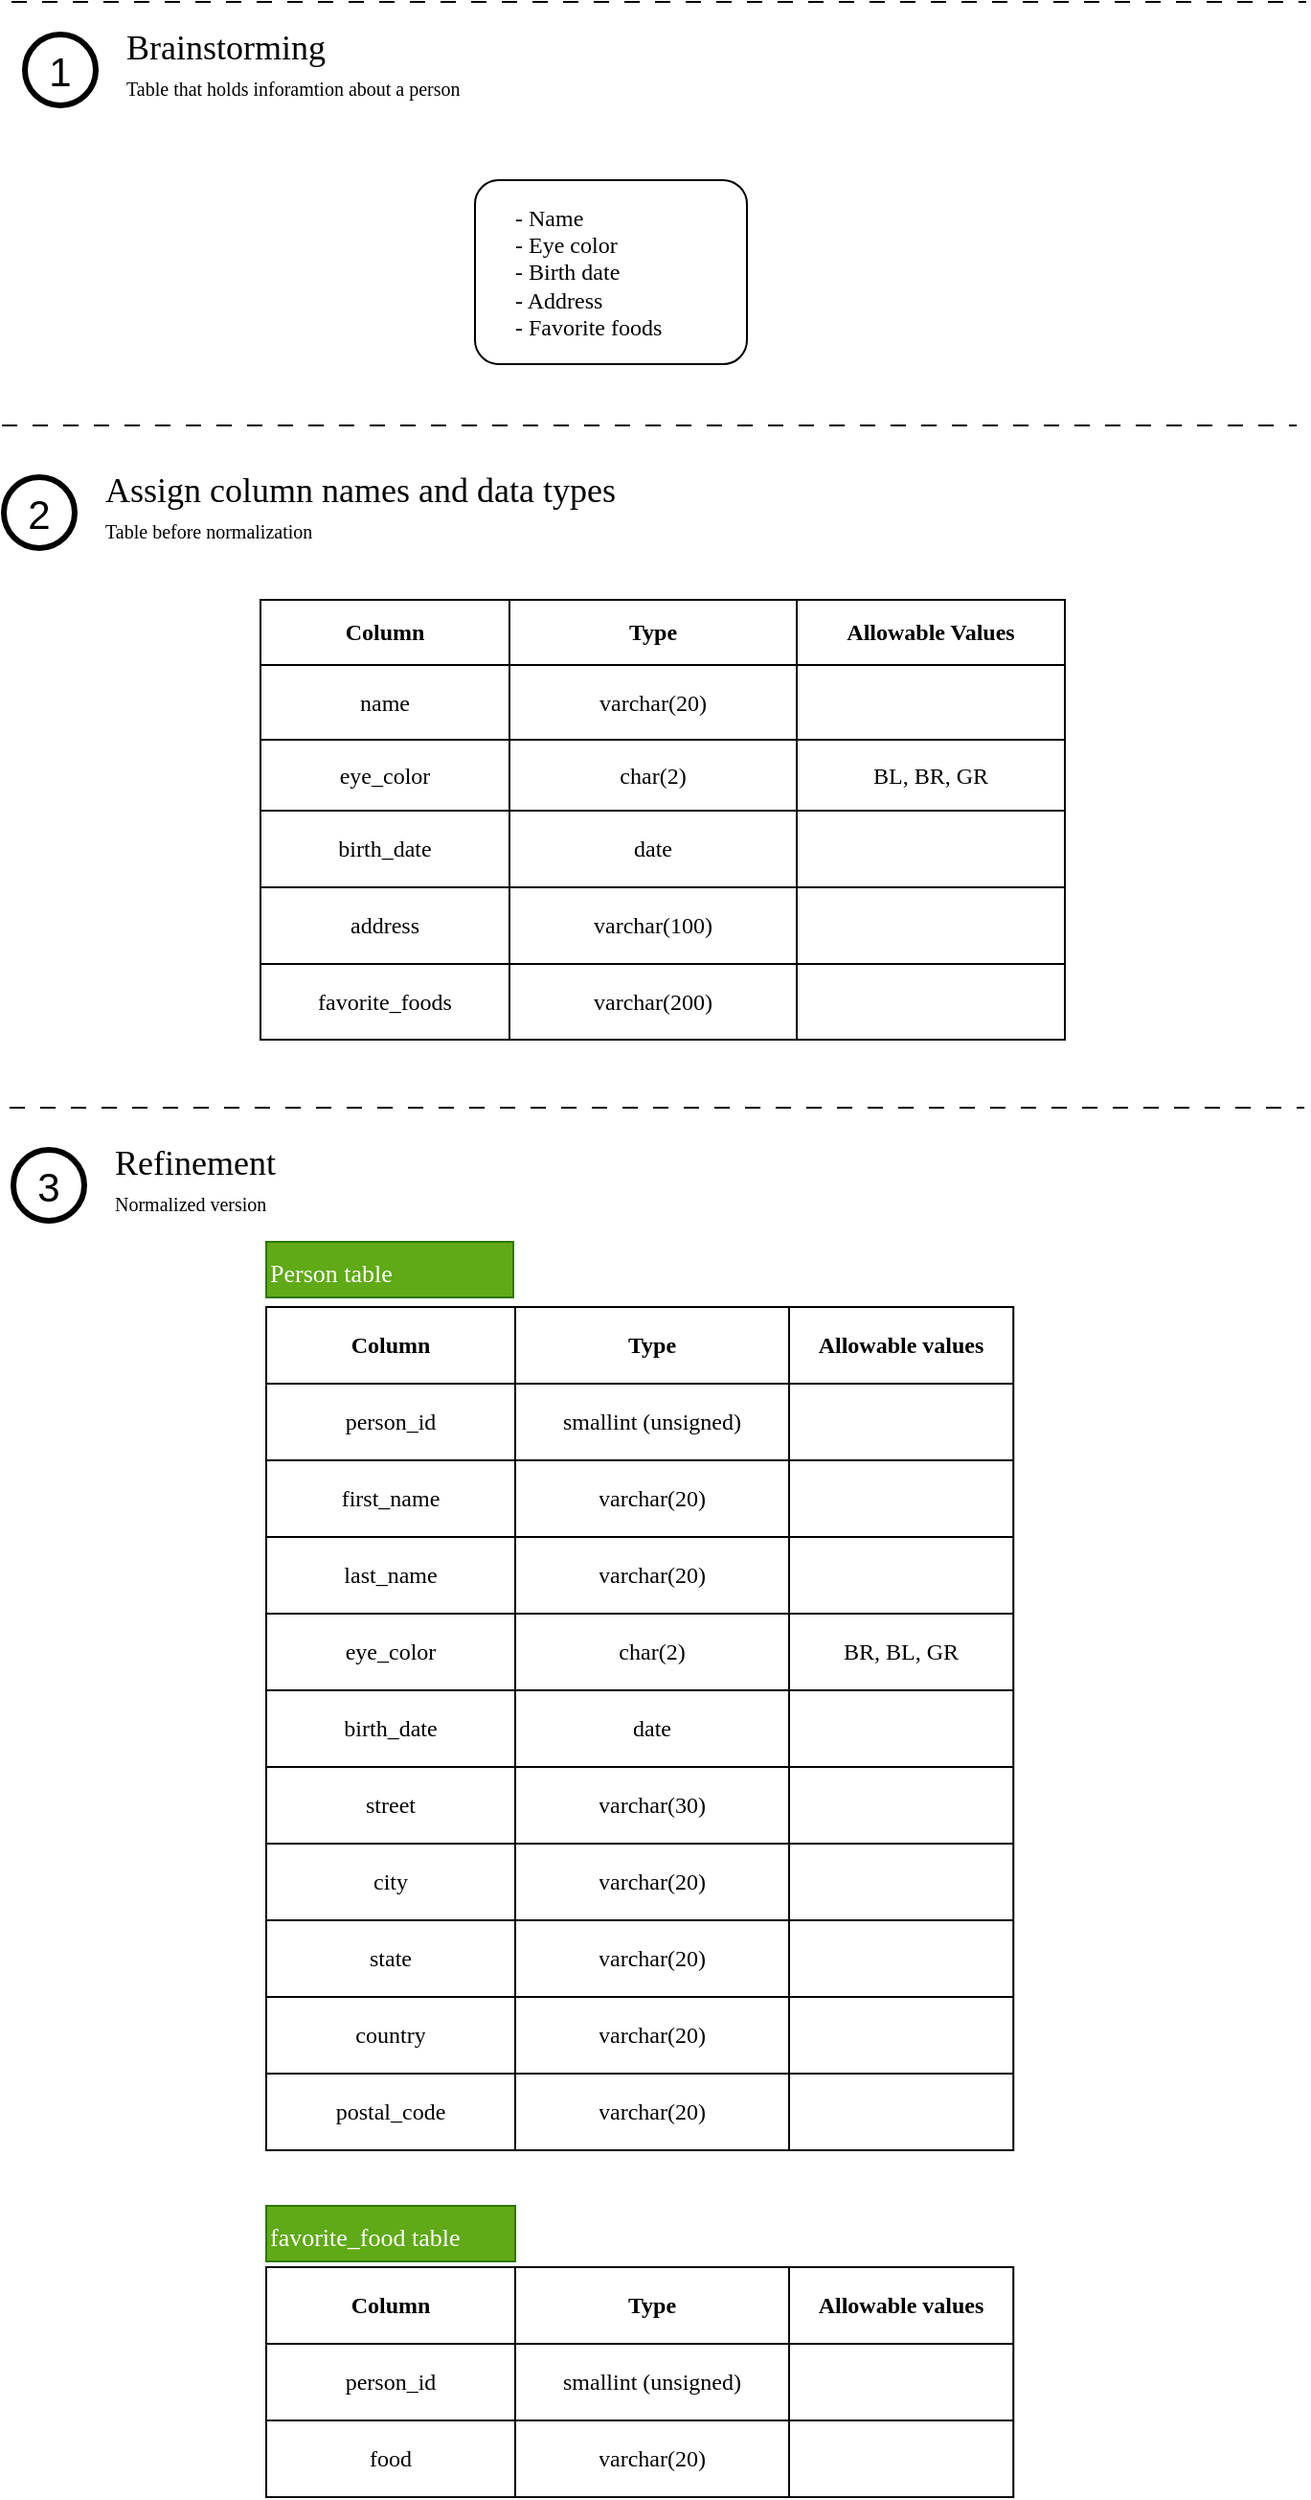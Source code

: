 <mxfile>
    <diagram name="Page-1" id="FFSRZVjn4DWQheFKeJqQ">
        <mxGraphModel dx="1039" dy="1002" grid="0" gridSize="10" guides="1" tooltips="1" connect="1" arrows="1" fold="1" page="1" pageScale="1" pageWidth="1100" pageHeight="850" math="0" shadow="0">
            <root>
                <mxCell id="0"/>
                <mxCell id="1" parent="0"/>
                <mxCell id="1xnmZIoXerOQryiqVU7l-14" value="" style="shape=table;startSize=0;container=1;collapsible=0;childLayout=tableLayout;swimlaneLine=1;fontStyle=0" parent="1" vertex="1">
                    <mxGeometry x="338" y="355" width="420" height="229.453" as="geometry"/>
                </mxCell>
                <mxCell id="1xnmZIoXerOQryiqVU7l-15" value="" style="shape=tableRow;horizontal=0;startSize=0;swimlaneHead=0;swimlaneBody=0;strokeColor=inherit;top=0;left=0;bottom=0;right=0;collapsible=0;dropTarget=0;fillColor=none;points=[[0,0.5],[1,0.5]];portConstraint=eastwest;fontFamily=Shantell Sans;fontSource=https%3A%2F%2Ffonts.googleapis.com%2Fcss%3Ffamily%3DShantell%2BSans;" parent="1xnmZIoXerOQryiqVU7l-14" vertex="1">
                    <mxGeometry width="420" height="34" as="geometry"/>
                </mxCell>
                <mxCell id="1xnmZIoXerOQryiqVU7l-16" value="Column" style="shape=partialRectangle;html=1;whiteSpace=wrap;connectable=0;strokeColor=inherit;overflow=hidden;fillColor=none;top=0;left=0;bottom=0;right=0;pointerEvents=1;fontFamily=Shantell Sans;fontSource=https%3A%2F%2Ffonts.googleapis.com%2Fcss%3Ffamily%3DShantell%2BSans;fontStyle=1" parent="1xnmZIoXerOQryiqVU7l-15" vertex="1">
                    <mxGeometry width="130" height="34" as="geometry">
                        <mxRectangle width="130" height="34" as="alternateBounds"/>
                    </mxGeometry>
                </mxCell>
                <mxCell id="1xnmZIoXerOQryiqVU7l-17" value="Type" style="shape=partialRectangle;html=1;whiteSpace=wrap;connectable=0;strokeColor=inherit;overflow=hidden;fillColor=none;top=0;left=0;bottom=0;right=0;pointerEvents=1;fontFamily=Shantell Sans;fontSource=https%3A%2F%2Ffonts.googleapis.com%2Fcss%3Ffamily%3DShantell%2BSans;fontStyle=1" parent="1xnmZIoXerOQryiqVU7l-15" vertex="1">
                    <mxGeometry x="130" width="150" height="34" as="geometry">
                        <mxRectangle width="150" height="34" as="alternateBounds"/>
                    </mxGeometry>
                </mxCell>
                <mxCell id="1xnmZIoXerOQryiqVU7l-18" value="Allowable Values" style="shape=partialRectangle;html=1;whiteSpace=wrap;connectable=0;strokeColor=inherit;overflow=hidden;fillColor=none;top=0;left=0;bottom=0;right=0;pointerEvents=1;fontFamily=Shantell Sans;fontSource=https%3A%2F%2Ffonts.googleapis.com%2Fcss%3Ffamily%3DShantell%2BSans;fontStyle=1" parent="1xnmZIoXerOQryiqVU7l-15" vertex="1">
                    <mxGeometry x="280" width="140" height="34" as="geometry">
                        <mxRectangle width="140" height="34" as="alternateBounds"/>
                    </mxGeometry>
                </mxCell>
                <mxCell id="1xnmZIoXerOQryiqVU7l-19" value="" style="shape=tableRow;horizontal=0;startSize=0;swimlaneHead=0;swimlaneBody=0;strokeColor=inherit;top=0;left=0;bottom=0;right=0;collapsible=0;dropTarget=0;fillColor=none;points=[[0,0.5],[1,0.5]];portConstraint=eastwest;fontFamily=Shantell Sans;fontSource=https%3A%2F%2Ffonts.googleapis.com%2Fcss%3Ffamily%3DShantell%2BSans;" parent="1xnmZIoXerOQryiqVU7l-14" vertex="1">
                    <mxGeometry y="34" width="420" height="39" as="geometry"/>
                </mxCell>
                <mxCell id="1xnmZIoXerOQryiqVU7l-20" value="name" style="shape=partialRectangle;html=1;whiteSpace=wrap;connectable=0;strokeColor=inherit;overflow=hidden;fillColor=none;top=0;left=0;bottom=0;right=0;pointerEvents=1;fontFamily=Shantell Sans;fontSource=https%3A%2F%2Ffonts.googleapis.com%2Fcss%3Ffamily%3DShantell%2BSans;" parent="1xnmZIoXerOQryiqVU7l-19" vertex="1">
                    <mxGeometry width="130" height="39" as="geometry">
                        <mxRectangle width="130" height="39" as="alternateBounds"/>
                    </mxGeometry>
                </mxCell>
                <mxCell id="1xnmZIoXerOQryiqVU7l-21" value="varchar(20)" style="shape=partialRectangle;html=1;whiteSpace=wrap;connectable=0;strokeColor=inherit;overflow=hidden;fillColor=none;top=0;left=0;bottom=0;right=0;pointerEvents=1;fontFamily=Shantell Sans;fontSource=https%3A%2F%2Ffonts.googleapis.com%2Fcss%3Ffamily%3DShantell%2BSans;" parent="1xnmZIoXerOQryiqVU7l-19" vertex="1">
                    <mxGeometry x="130" width="150" height="39" as="geometry">
                        <mxRectangle width="150" height="39" as="alternateBounds"/>
                    </mxGeometry>
                </mxCell>
                <mxCell id="1xnmZIoXerOQryiqVU7l-22" value="" style="shape=partialRectangle;html=1;whiteSpace=wrap;connectable=0;strokeColor=inherit;overflow=hidden;fillColor=none;top=0;left=0;bottom=0;right=0;pointerEvents=1;fontFamily=Shantell Sans;fontSource=https%3A%2F%2Ffonts.googleapis.com%2Fcss%3Ffamily%3DShantell%2BSans;" parent="1xnmZIoXerOQryiqVU7l-19" vertex="1">
                    <mxGeometry x="280" width="140" height="39" as="geometry">
                        <mxRectangle width="140" height="39" as="alternateBounds"/>
                    </mxGeometry>
                </mxCell>
                <mxCell id="1xnmZIoXerOQryiqVU7l-23" value="" style="shape=tableRow;horizontal=0;startSize=0;swimlaneHead=0;swimlaneBody=0;strokeColor=inherit;top=0;left=0;bottom=0;right=0;collapsible=0;dropTarget=0;fillColor=none;points=[[0,0.5],[1,0.5]];portConstraint=eastwest;fontFamily=Shantell Sans;fontSource=https%3A%2F%2Ffonts.googleapis.com%2Fcss%3Ffamily%3DShantell%2BSans;" parent="1xnmZIoXerOQryiqVU7l-14" vertex="1">
                    <mxGeometry y="73" width="420" height="37" as="geometry"/>
                </mxCell>
                <mxCell id="1xnmZIoXerOQryiqVU7l-24" value="eye_color" style="shape=partialRectangle;html=1;whiteSpace=wrap;connectable=0;strokeColor=inherit;overflow=hidden;fillColor=none;top=0;left=0;bottom=0;right=0;pointerEvents=1;fontFamily=Shantell Sans;fontSource=https%3A%2F%2Ffonts.googleapis.com%2Fcss%3Ffamily%3DShantell%2BSans;" parent="1xnmZIoXerOQryiqVU7l-23" vertex="1">
                    <mxGeometry width="130" height="37" as="geometry">
                        <mxRectangle width="130" height="37" as="alternateBounds"/>
                    </mxGeometry>
                </mxCell>
                <mxCell id="1xnmZIoXerOQryiqVU7l-25" value="char(2)" style="shape=partialRectangle;html=1;whiteSpace=wrap;connectable=0;strokeColor=inherit;overflow=hidden;fillColor=none;top=0;left=0;bottom=0;right=0;pointerEvents=1;fontFamily=Shantell Sans;fontSource=https%3A%2F%2Ffonts.googleapis.com%2Fcss%3Ffamily%3DShantell%2BSans;" parent="1xnmZIoXerOQryiqVU7l-23" vertex="1">
                    <mxGeometry x="130" width="150" height="37" as="geometry">
                        <mxRectangle width="150" height="37" as="alternateBounds"/>
                    </mxGeometry>
                </mxCell>
                <mxCell id="1xnmZIoXerOQryiqVU7l-26" value="BL, BR, GR" style="shape=partialRectangle;html=1;whiteSpace=wrap;connectable=0;strokeColor=inherit;overflow=hidden;fillColor=none;top=0;left=0;bottom=0;right=0;pointerEvents=1;fontFamily=Shantell Sans;fontSource=https%3A%2F%2Ffonts.googleapis.com%2Fcss%3Ffamily%3DShantell%2BSans;" parent="1xnmZIoXerOQryiqVU7l-23" vertex="1">
                    <mxGeometry x="280" width="140" height="37" as="geometry">
                        <mxRectangle width="140" height="37" as="alternateBounds"/>
                    </mxGeometry>
                </mxCell>
                <mxCell id="1xnmZIoXerOQryiqVU7l-27" value="" style="shape=tableRow;horizontal=0;startSize=0;swimlaneHead=0;swimlaneBody=0;strokeColor=inherit;top=0;left=0;bottom=0;right=0;collapsible=0;dropTarget=0;fillColor=none;points=[[0,0.5],[1,0.5]];portConstraint=eastwest;fontFamily=Shantell Sans;fontSource=https%3A%2F%2Ffonts.googleapis.com%2Fcss%3Ffamily%3DShantell%2BSans;" parent="1xnmZIoXerOQryiqVU7l-14" vertex="1">
                    <mxGeometry y="110" width="420" height="40" as="geometry"/>
                </mxCell>
                <mxCell id="1xnmZIoXerOQryiqVU7l-28" value="birth_date" style="shape=partialRectangle;html=1;whiteSpace=wrap;connectable=0;strokeColor=inherit;overflow=hidden;fillColor=none;top=0;left=0;bottom=0;right=0;pointerEvents=1;fontFamily=Shantell Sans;fontSource=https%3A%2F%2Ffonts.googleapis.com%2Fcss%3Ffamily%3DShantell%2BSans;" parent="1xnmZIoXerOQryiqVU7l-27" vertex="1">
                    <mxGeometry width="130" height="40" as="geometry">
                        <mxRectangle width="130" height="40" as="alternateBounds"/>
                    </mxGeometry>
                </mxCell>
                <mxCell id="1xnmZIoXerOQryiqVU7l-29" value="date" style="shape=partialRectangle;html=1;whiteSpace=wrap;connectable=0;strokeColor=inherit;overflow=hidden;fillColor=none;top=0;left=0;bottom=0;right=0;pointerEvents=1;fontFamily=Shantell Sans;fontSource=https%3A%2F%2Ffonts.googleapis.com%2Fcss%3Ffamily%3DShantell%2BSans;shadow=0;" parent="1xnmZIoXerOQryiqVU7l-27" vertex="1">
                    <mxGeometry x="130" width="150" height="40" as="geometry">
                        <mxRectangle width="150" height="40" as="alternateBounds"/>
                    </mxGeometry>
                </mxCell>
                <mxCell id="1xnmZIoXerOQryiqVU7l-30" value="" style="shape=partialRectangle;html=1;whiteSpace=wrap;connectable=0;strokeColor=inherit;overflow=hidden;fillColor=none;top=0;left=0;bottom=0;right=0;pointerEvents=1;fontFamily=Shantell Sans;fontSource=https%3A%2F%2Ffonts.googleapis.com%2Fcss%3Ffamily%3DShantell%2BSans;" parent="1xnmZIoXerOQryiqVU7l-27" vertex="1">
                    <mxGeometry x="280" width="140" height="40" as="geometry">
                        <mxRectangle width="140" height="40" as="alternateBounds"/>
                    </mxGeometry>
                </mxCell>
                <mxCell id="1xnmZIoXerOQryiqVU7l-31" value="" style="shape=tableRow;horizontal=0;startSize=0;swimlaneHead=0;swimlaneBody=0;strokeColor=inherit;top=0;left=0;bottom=0;right=0;collapsible=0;dropTarget=0;fillColor=none;points=[[0,0.5],[1,0.5]];portConstraint=eastwest;fontFamily=Shantell Sans;fontSource=https%3A%2F%2Ffonts.googleapis.com%2Fcss%3Ffamily%3DShantell%2BSans;" parent="1xnmZIoXerOQryiqVU7l-14" vertex="1">
                    <mxGeometry y="150" width="420" height="40" as="geometry"/>
                </mxCell>
                <mxCell id="1xnmZIoXerOQryiqVU7l-32" value="address" style="shape=partialRectangle;html=1;whiteSpace=wrap;connectable=0;strokeColor=inherit;overflow=hidden;fillColor=none;top=0;left=0;bottom=0;right=0;pointerEvents=1;fontFamily=Shantell Sans;fontSource=https%3A%2F%2Ffonts.googleapis.com%2Fcss%3Ffamily%3DShantell%2BSans;" parent="1xnmZIoXerOQryiqVU7l-31" vertex="1">
                    <mxGeometry width="130" height="40" as="geometry">
                        <mxRectangle width="130" height="40" as="alternateBounds"/>
                    </mxGeometry>
                </mxCell>
                <mxCell id="1xnmZIoXerOQryiqVU7l-33" value="varchar(100)" style="shape=partialRectangle;html=1;whiteSpace=wrap;connectable=0;strokeColor=inherit;overflow=hidden;fillColor=none;top=0;left=0;bottom=0;right=0;pointerEvents=1;fontFamily=Shantell Sans;fontSource=https%3A%2F%2Ffonts.googleapis.com%2Fcss%3Ffamily%3DShantell%2BSans;" parent="1xnmZIoXerOQryiqVU7l-31" vertex="1">
                    <mxGeometry x="130" width="150" height="40" as="geometry">
                        <mxRectangle width="150" height="40" as="alternateBounds"/>
                    </mxGeometry>
                </mxCell>
                <mxCell id="1xnmZIoXerOQryiqVU7l-34" value="" style="shape=partialRectangle;html=1;whiteSpace=wrap;connectable=0;strokeColor=inherit;overflow=hidden;fillColor=none;top=0;left=0;bottom=0;right=0;pointerEvents=1;fontFamily=Shantell Sans;fontSource=https%3A%2F%2Ffonts.googleapis.com%2Fcss%3Ffamily%3DShantell%2BSans;" parent="1xnmZIoXerOQryiqVU7l-31" vertex="1">
                    <mxGeometry x="280" width="140" height="40" as="geometry">
                        <mxRectangle width="140" height="40" as="alternateBounds"/>
                    </mxGeometry>
                </mxCell>
                <mxCell id="1xnmZIoXerOQryiqVU7l-35" value="" style="shape=tableRow;horizontal=0;startSize=0;swimlaneHead=0;swimlaneBody=0;strokeColor=inherit;top=0;left=0;bottom=0;right=0;collapsible=0;dropTarget=0;fillColor=none;points=[[0,0.5],[1,0.5]];portConstraint=eastwest;fontFamily=Shantell Sans;fontSource=https%3A%2F%2Ffonts.googleapis.com%2Fcss%3Ffamily%3DShantell%2BSans;" parent="1xnmZIoXerOQryiqVU7l-14" vertex="1">
                    <mxGeometry y="190" width="420" height="39" as="geometry"/>
                </mxCell>
                <mxCell id="1xnmZIoXerOQryiqVU7l-36" value="favorite_foods" style="shape=partialRectangle;html=1;whiteSpace=wrap;connectable=0;strokeColor=inherit;overflow=hidden;fillColor=none;top=0;left=0;bottom=0;right=0;pointerEvents=1;fontFamily=Shantell Sans;fontSource=https%3A%2F%2Ffonts.googleapis.com%2Fcss%3Ffamily%3DShantell%2BSans;" parent="1xnmZIoXerOQryiqVU7l-35" vertex="1">
                    <mxGeometry width="130" height="39" as="geometry">
                        <mxRectangle width="130" height="39" as="alternateBounds"/>
                    </mxGeometry>
                </mxCell>
                <mxCell id="1xnmZIoXerOQryiqVU7l-37" value="varchar(200)" style="shape=partialRectangle;html=1;whiteSpace=wrap;connectable=0;strokeColor=inherit;overflow=hidden;fillColor=none;top=0;left=0;bottom=0;right=0;pointerEvents=1;fontFamily=Shantell Sans;fontSource=https%3A%2F%2Ffonts.googleapis.com%2Fcss%3Ffamily%3DShantell%2BSans;" parent="1xnmZIoXerOQryiqVU7l-35" vertex="1">
                    <mxGeometry x="130" width="150" height="39" as="geometry">
                        <mxRectangle width="150" height="39" as="alternateBounds"/>
                    </mxGeometry>
                </mxCell>
                <mxCell id="1xnmZIoXerOQryiqVU7l-38" value="" style="shape=partialRectangle;html=1;whiteSpace=wrap;connectable=0;strokeColor=inherit;overflow=hidden;fillColor=none;top=0;left=0;bottom=0;right=0;pointerEvents=1;fontFamily=Shantell Sans;fontSource=https%3A%2F%2Ffonts.googleapis.com%2Fcss%3Ffamily%3DShantell%2BSans;" parent="1xnmZIoXerOQryiqVU7l-35" vertex="1">
                    <mxGeometry x="280" width="140" height="39" as="geometry">
                        <mxRectangle width="140" height="39" as="alternateBounds"/>
                    </mxGeometry>
                </mxCell>
                <mxCell id="1xnmZIoXerOQryiqVU7l-82" value="" style="endArrow=none;dashed=1;html=1;rounded=0;dashPattern=8 8;" parent="1" edge="1">
                    <mxGeometry width="50" height="50" relative="1" as="geometry">
                        <mxPoint x="208" y="43" as="sourcePoint"/>
                        <mxPoint x="884" y="43" as="targetPoint"/>
                    </mxGeometry>
                </mxCell>
                <mxCell id="1xnmZIoXerOQryiqVU7l-84" value="&lt;font style=&quot;font-size: 21px;&quot;&gt;1&lt;/font&gt;" style="ellipse;whiteSpace=wrap;html=1;aspect=fixed;strokeWidth=3;" parent="1" vertex="1">
                    <mxGeometry x="215" y="60" width="37" height="37" as="geometry"/>
                </mxCell>
                <mxCell id="1xnmZIoXerOQryiqVU7l-85" value="Brainstorming" style="text;strokeColor=none;align=left;fillColor=none;html=1;verticalAlign=middle;whiteSpace=wrap;rounded=0;fontFamily=Shantell Sans;fontSource=https%3A%2F%2Ffonts.googleapis.com%2Fcss%3Ffamily%3DShantell%2BSans;fontSize=18;" parent="1" vertex="1">
                    <mxGeometry x="266" y="52" width="141" height="29" as="geometry"/>
                </mxCell>
                <mxCell id="1xnmZIoXerOQryiqVU7l-86" value="Table that holds inforamtion about a person" style="text;strokeColor=none;align=left;fillColor=none;html=1;verticalAlign=middle;whiteSpace=wrap;rounded=0;fontFamily=Shantell Sans;fontSource=https%3A%2F%2Ffonts.googleapis.com%2Fcss%3Ffamily%3DShantell%2BSans;fontSize=10;fontColor=light-dark(#000000,#C3ABD0);" parent="1" vertex="1">
                    <mxGeometry x="266" y="73" width="248" height="29" as="geometry"/>
                </mxCell>
                <mxCell id="1xnmZIoXerOQryiqVU7l-89" value="" style="group" parent="1" vertex="1" connectable="0">
                    <mxGeometry x="450" y="136" width="142" height="96" as="geometry"/>
                </mxCell>
                <mxCell id="1xnmZIoXerOQryiqVU7l-87" value="&lt;div&gt;&lt;br&gt;&lt;/div&gt;" style="rounded=1;whiteSpace=wrap;html=1;align=left;arcSize=13;strokeColor=light-dark(#000000,#66B2FF);" parent="1xnmZIoXerOQryiqVU7l-89" vertex="1">
                    <mxGeometry width="142" height="96" as="geometry"/>
                </mxCell>
                <mxCell id="1xnmZIoXerOQryiqVU7l-88" value="&lt;font data-font-src=&quot;https://fonts.googleapis.com/css?family=Shantell+Sans&quot; face=&quot;Shantell Sans&quot;&gt;- Name&lt;/font&gt;&lt;div&gt;&lt;font data-font-src=&quot;https://fonts.googleapis.com/css?family=Shantell+Sans&quot; face=&quot;Shantell Sans&quot;&gt;- Eye color&lt;/font&gt;&lt;/div&gt;&lt;div&gt;&lt;font data-font-src=&quot;https://fonts.googleapis.com/css?family=Shantell+Sans&quot; face=&quot;Shantell Sans&quot;&gt;- Birth date&lt;/font&gt;&lt;/div&gt;&lt;div&gt;&lt;font data-font-src=&quot;https://fonts.googleapis.com/css?family=Shantell+Sans&quot; face=&quot;Shantell Sans&quot;&gt;- Address&lt;/font&gt;&lt;/div&gt;&lt;div&gt;&lt;font data-font-src=&quot;https://fonts.googleapis.com/css?family=Shantell+Sans&quot; face=&quot;Shantell Sans&quot;&gt;- Favorite foods&lt;/font&gt;&lt;/div&gt;" style="text;strokeColor=none;align=left;fillColor=none;html=1;verticalAlign=middle;whiteSpace=wrap;rounded=0;fontFamily=Helvetica;fontSize=12;fontColor=default;" parent="1xnmZIoXerOQryiqVU7l-89" vertex="1">
                    <mxGeometry x="19" y="33" width="106" height="30.38" as="geometry"/>
                </mxCell>
                <mxCell id="1xnmZIoXerOQryiqVU7l-98" value="" style="endArrow=none;dashed=1;html=1;rounded=0;dashPattern=8 8;" parent="1" edge="1">
                    <mxGeometry width="50" height="50" relative="1" as="geometry">
                        <mxPoint x="203" y="264" as="sourcePoint"/>
                        <mxPoint x="879" y="264" as="targetPoint"/>
                    </mxGeometry>
                </mxCell>
                <mxCell id="1xnmZIoXerOQryiqVU7l-99" value="&lt;span style=&quot;font-size: 21px;&quot;&gt;2&lt;/span&gt;" style="ellipse;whiteSpace=wrap;html=1;aspect=fixed;strokeWidth=3;" parent="1" vertex="1">
                    <mxGeometry x="204" y="291" width="37" height="37" as="geometry"/>
                </mxCell>
                <mxCell id="1xnmZIoXerOQryiqVU7l-100" value="Assign column names and data types" style="text;strokeColor=none;align=left;fillColor=none;html=1;verticalAlign=middle;whiteSpace=wrap;rounded=0;fontFamily=Shantell Sans;fontSource=https%3A%2F%2Ffonts.googleapis.com%2Fcss%3Ffamily%3DShantell%2BSans;fontSize=18;" parent="1" vertex="1">
                    <mxGeometry x="255" y="283" width="360" height="29" as="geometry"/>
                </mxCell>
                <mxCell id="1xnmZIoXerOQryiqVU7l-101" value="Table before normalization" style="text;strokeColor=none;align=left;fillColor=none;html=1;verticalAlign=middle;whiteSpace=wrap;rounded=0;fontFamily=Shantell Sans;fontSource=https%3A%2F%2Ffonts.googleapis.com%2Fcss%3Ffamily%3DShantell%2BSans;fontSize=10;fontColor=light-dark(#000000,#C3ABD0);" parent="1" vertex="1">
                    <mxGeometry x="255" y="304" width="248" height="29" as="geometry"/>
                </mxCell>
                <mxCell id="1xnmZIoXerOQryiqVU7l-102" value="" style="endArrow=none;dashed=1;html=1;rounded=0;dashPattern=8 8;" parent="1" edge="1">
                    <mxGeometry width="50" height="50" relative="1" as="geometry">
                        <mxPoint x="207" y="620" as="sourcePoint"/>
                        <mxPoint x="883" y="620" as="targetPoint"/>
                    </mxGeometry>
                </mxCell>
                <mxCell id="1xnmZIoXerOQryiqVU7l-103" value="&lt;span style=&quot;font-size: 21px;&quot;&gt;3&lt;/span&gt;" style="ellipse;whiteSpace=wrap;html=1;aspect=fixed;strokeWidth=3;" parent="1" vertex="1">
                    <mxGeometry x="209" y="642" width="37" height="37" as="geometry"/>
                </mxCell>
                <mxCell id="1xnmZIoXerOQryiqVU7l-104" value="Refinement" style="text;strokeColor=none;align=left;fillColor=none;html=1;verticalAlign=middle;whiteSpace=wrap;rounded=0;fontFamily=Shantell Sans;fontSource=https%3A%2F%2Ffonts.googleapis.com%2Fcss%3Ffamily%3DShantell%2BSans;fontSize=18;" parent="1" vertex="1">
                    <mxGeometry x="260" y="634" width="360" height="29" as="geometry"/>
                </mxCell>
                <mxCell id="1xnmZIoXerOQryiqVU7l-105" value="Normalized version" style="text;strokeColor=none;align=left;fillColor=none;html=1;verticalAlign=middle;whiteSpace=wrap;rounded=0;fontFamily=Shantell Sans;fontSource=https%3A%2F%2Ffonts.googleapis.com%2Fcss%3Ffamily%3DShantell%2BSans;fontSize=10;fontColor=light-dark(#000000,#C3ABD0);" parent="1" vertex="1">
                    <mxGeometry x="260" y="655" width="248" height="29" as="geometry"/>
                </mxCell>
                <mxCell id="oe6jlG71WMvEz1xaapmA-1" value="" style="shape=table;startSize=0;container=1;collapsible=0;childLayout=tableLayout;strokeColor=default;align=center;verticalAlign=middle;fontFamily=Shantell Sans;fontSize=12;fontColor=default;fillColor=default;fontSource=https%3A%2F%2Ffonts.googleapis.com%2Fcss%3Ffamily%3DShantell%2BSans;fontStyle=0" parent="1" vertex="1">
                    <mxGeometry x="341" y="724" width="390.117" height="440" as="geometry"/>
                </mxCell>
                <mxCell id="oe6jlG71WMvEz1xaapmA-2" value="" style="shape=tableRow;horizontal=0;startSize=0;swimlaneHead=0;swimlaneBody=0;strokeColor=inherit;top=0;left=0;bottom=0;right=0;collapsible=0;dropTarget=0;fillColor=none;points=[[0,0.5],[1,0.5]];portConstraint=eastwest;align=center;verticalAlign=middle;fontFamily=Shantell Sans;fontSize=12;fontColor=default;fontSource=https%3A%2F%2Ffonts.googleapis.com%2Fcss%3Ffamily%3DShantell%2BSans;fontStyle=0" parent="oe6jlG71WMvEz1xaapmA-1" vertex="1">
                    <mxGeometry width="390.117" height="40" as="geometry"/>
                </mxCell>
                <mxCell id="oe6jlG71WMvEz1xaapmA-3" value="Column" style="shape=partialRectangle;html=1;whiteSpace=wrap;connectable=0;strokeColor=inherit;overflow=hidden;fillColor=none;top=0;left=0;bottom=0;right=0;pointerEvents=1;align=center;verticalAlign=middle;fontFamily=Shantell Sans;fontSize=12;fontColor=default;fontSource=https%3A%2F%2Ffonts.googleapis.com%2Fcss%3Ffamily%3DShantell%2BSans;fontStyle=1" parent="oe6jlG71WMvEz1xaapmA-2" vertex="1">
                    <mxGeometry width="130" height="40" as="geometry">
                        <mxRectangle width="130" height="40" as="alternateBounds"/>
                    </mxGeometry>
                </mxCell>
                <mxCell id="oe6jlG71WMvEz1xaapmA-4" value="Type" style="shape=partialRectangle;html=1;whiteSpace=wrap;connectable=0;strokeColor=inherit;overflow=hidden;fillColor=none;top=0;left=0;bottom=0;right=0;pointerEvents=1;align=center;verticalAlign=middle;fontFamily=Shantell Sans;fontSize=12;fontColor=default;fontSource=https%3A%2F%2Ffonts.googleapis.com%2Fcss%3Ffamily%3DShantell%2BSans;fontStyle=1" parent="oe6jlG71WMvEz1xaapmA-2" vertex="1">
                    <mxGeometry x="130" width="143" height="40" as="geometry">
                        <mxRectangle width="143" height="40" as="alternateBounds"/>
                    </mxGeometry>
                </mxCell>
                <mxCell id="oe6jlG71WMvEz1xaapmA-5" value="Allowable values" style="shape=partialRectangle;html=1;whiteSpace=wrap;connectable=0;strokeColor=inherit;overflow=hidden;fillColor=none;top=0;left=0;bottom=0;right=0;pointerEvents=1;align=center;verticalAlign=middle;fontFamily=Shantell Sans;fontSize=12;fontColor=default;fontSource=https%3A%2F%2Ffonts.googleapis.com%2Fcss%3Ffamily%3DShantell%2BSans;fontStyle=1" parent="oe6jlG71WMvEz1xaapmA-2" vertex="1">
                    <mxGeometry x="273" width="117" height="40" as="geometry">
                        <mxRectangle width="117" height="40" as="alternateBounds"/>
                    </mxGeometry>
                </mxCell>
                <mxCell id="oe6jlG71WMvEz1xaapmA-6" value="" style="shape=tableRow;horizontal=0;startSize=0;swimlaneHead=0;swimlaneBody=0;strokeColor=inherit;top=0;left=0;bottom=0;right=0;collapsible=0;dropTarget=0;fillColor=none;points=[[0,0.5],[1,0.5]];portConstraint=eastwest;align=center;verticalAlign=middle;fontFamily=Shantell Sans;fontSize=12;fontColor=default;fontSource=https%3A%2F%2Ffonts.googleapis.com%2Fcss%3Ffamily%3DShantell%2BSans;" parent="oe6jlG71WMvEz1xaapmA-1" vertex="1">
                    <mxGeometry y="40" width="390.117" height="40" as="geometry"/>
                </mxCell>
                <mxCell id="oe6jlG71WMvEz1xaapmA-7" value="person_id" style="shape=partialRectangle;html=1;whiteSpace=wrap;connectable=0;strokeColor=inherit;overflow=hidden;fillColor=none;top=0;left=0;bottom=0;right=0;pointerEvents=1;align=center;verticalAlign=middle;fontFamily=Shantell Sans;fontSize=12;fontColor=default;fontSource=https%3A%2F%2Ffonts.googleapis.com%2Fcss%3Ffamily%3DShantell%2BSans;" parent="oe6jlG71WMvEz1xaapmA-6" vertex="1">
                    <mxGeometry width="130" height="40" as="geometry">
                        <mxRectangle width="130" height="40" as="alternateBounds"/>
                    </mxGeometry>
                </mxCell>
                <mxCell id="oe6jlG71WMvEz1xaapmA-8" value="smallint (unsigned)" style="shape=partialRectangle;html=1;whiteSpace=wrap;connectable=0;strokeColor=inherit;overflow=hidden;fillColor=none;top=0;left=0;bottom=0;right=0;pointerEvents=1;align=center;verticalAlign=middle;fontFamily=Shantell Sans;fontSize=12;fontColor=default;fontSource=https%3A%2F%2Ffonts.googleapis.com%2Fcss%3Ffamily%3DShantell%2BSans;" parent="oe6jlG71WMvEz1xaapmA-6" vertex="1">
                    <mxGeometry x="130" width="143" height="40" as="geometry">
                        <mxRectangle width="143" height="40" as="alternateBounds"/>
                    </mxGeometry>
                </mxCell>
                <mxCell id="oe6jlG71WMvEz1xaapmA-9" value="" style="shape=partialRectangle;html=1;whiteSpace=wrap;connectable=0;strokeColor=inherit;overflow=hidden;fillColor=none;top=0;left=0;bottom=0;right=0;pointerEvents=1;align=center;verticalAlign=middle;fontFamily=Shantell Sans;fontSize=12;fontColor=default;fontSource=https%3A%2F%2Ffonts.googleapis.com%2Fcss%3Ffamily%3DShantell%2BSans;" parent="oe6jlG71WMvEz1xaapmA-6" vertex="1">
                    <mxGeometry x="273" width="117" height="40" as="geometry">
                        <mxRectangle width="117" height="40" as="alternateBounds"/>
                    </mxGeometry>
                </mxCell>
                <mxCell id="oe6jlG71WMvEz1xaapmA-10" value="" style="shape=tableRow;horizontal=0;startSize=0;swimlaneHead=0;swimlaneBody=0;strokeColor=inherit;top=0;left=0;bottom=0;right=0;collapsible=0;dropTarget=0;fillColor=none;points=[[0,0.5],[1,0.5]];portConstraint=eastwest;align=center;verticalAlign=middle;fontFamily=Shantell Sans;fontSize=12;fontColor=default;fontSource=https%3A%2F%2Ffonts.googleapis.com%2Fcss%3Ffamily%3DShantell%2BSans;" parent="oe6jlG71WMvEz1xaapmA-1" vertex="1">
                    <mxGeometry y="80" width="390.117" height="40" as="geometry"/>
                </mxCell>
                <mxCell id="oe6jlG71WMvEz1xaapmA-11" value="first_name" style="shape=partialRectangle;html=1;whiteSpace=wrap;connectable=0;strokeColor=inherit;overflow=hidden;fillColor=none;top=0;left=0;bottom=0;right=0;pointerEvents=1;align=center;verticalAlign=middle;fontFamily=Shantell Sans;fontSize=12;fontColor=default;fontSource=https%3A%2F%2Ffonts.googleapis.com%2Fcss%3Ffamily%3DShantell%2BSans;" parent="oe6jlG71WMvEz1xaapmA-10" vertex="1">
                    <mxGeometry width="130" height="40" as="geometry">
                        <mxRectangle width="130" height="40" as="alternateBounds"/>
                    </mxGeometry>
                </mxCell>
                <mxCell id="oe6jlG71WMvEz1xaapmA-12" value="varchar(20)" style="shape=partialRectangle;html=1;whiteSpace=wrap;connectable=0;strokeColor=inherit;overflow=hidden;fillColor=none;top=0;left=0;bottom=0;right=0;pointerEvents=1;align=center;verticalAlign=middle;fontFamily=Shantell Sans;fontSize=12;fontColor=default;fontSource=https%3A%2F%2Ffonts.googleapis.com%2Fcss%3Ffamily%3DShantell%2BSans;" parent="oe6jlG71WMvEz1xaapmA-10" vertex="1">
                    <mxGeometry x="130" width="143" height="40" as="geometry">
                        <mxRectangle width="143" height="40" as="alternateBounds"/>
                    </mxGeometry>
                </mxCell>
                <mxCell id="oe6jlG71WMvEz1xaapmA-13" value="" style="shape=partialRectangle;html=1;whiteSpace=wrap;connectable=0;strokeColor=inherit;overflow=hidden;fillColor=none;top=0;left=0;bottom=0;right=0;pointerEvents=1;align=center;verticalAlign=middle;fontFamily=Shantell Sans;fontSize=12;fontColor=default;fontSource=https%3A%2F%2Ffonts.googleapis.com%2Fcss%3Ffamily%3DShantell%2BSans;" parent="oe6jlG71WMvEz1xaapmA-10" vertex="1">
                    <mxGeometry x="273" width="117" height="40" as="geometry">
                        <mxRectangle width="117" height="40" as="alternateBounds"/>
                    </mxGeometry>
                </mxCell>
                <mxCell id="oe6jlG71WMvEz1xaapmA-14" style="shape=tableRow;horizontal=0;startSize=0;swimlaneHead=0;swimlaneBody=0;strokeColor=inherit;top=0;left=0;bottom=0;right=0;collapsible=0;dropTarget=0;fillColor=none;points=[[0,0.5],[1,0.5]];portConstraint=eastwest;align=center;verticalAlign=middle;fontFamily=Shantell Sans;fontSize=12;fontColor=default;fontSource=https%3A%2F%2Ffonts.googleapis.com%2Fcss%3Ffamily%3DShantell%2BSans;" parent="oe6jlG71WMvEz1xaapmA-1" vertex="1">
                    <mxGeometry y="120" width="390.117" height="40" as="geometry"/>
                </mxCell>
                <mxCell id="oe6jlG71WMvEz1xaapmA-15" value="last_name" style="shape=partialRectangle;html=1;whiteSpace=wrap;connectable=0;strokeColor=inherit;overflow=hidden;fillColor=none;top=0;left=0;bottom=0;right=0;pointerEvents=1;align=center;verticalAlign=middle;fontFamily=Shantell Sans;fontSize=12;fontColor=default;fontSource=https%3A%2F%2Ffonts.googleapis.com%2Fcss%3Ffamily%3DShantell%2BSans;" parent="oe6jlG71WMvEz1xaapmA-14" vertex="1">
                    <mxGeometry width="130" height="40" as="geometry">
                        <mxRectangle width="130" height="40" as="alternateBounds"/>
                    </mxGeometry>
                </mxCell>
                <mxCell id="oe6jlG71WMvEz1xaapmA-16" value="varchar(20)" style="shape=partialRectangle;html=1;whiteSpace=wrap;connectable=0;strokeColor=inherit;overflow=hidden;fillColor=none;top=0;left=0;bottom=0;right=0;pointerEvents=1;align=center;verticalAlign=middle;fontFamily=Shantell Sans;fontSize=12;fontColor=default;fontSource=https%3A%2F%2Ffonts.googleapis.com%2Fcss%3Ffamily%3DShantell%2BSans;" parent="oe6jlG71WMvEz1xaapmA-14" vertex="1">
                    <mxGeometry x="130" width="143" height="40" as="geometry">
                        <mxRectangle width="143" height="40" as="alternateBounds"/>
                    </mxGeometry>
                </mxCell>
                <mxCell id="oe6jlG71WMvEz1xaapmA-17" style="shape=partialRectangle;html=1;whiteSpace=wrap;connectable=0;strokeColor=inherit;overflow=hidden;fillColor=none;top=0;left=0;bottom=0;right=0;pointerEvents=1;align=center;verticalAlign=middle;fontFamily=Shantell Sans;fontSize=12;fontColor=default;fontSource=https%3A%2F%2Ffonts.googleapis.com%2Fcss%3Ffamily%3DShantell%2BSans;" parent="oe6jlG71WMvEz1xaapmA-14" vertex="1">
                    <mxGeometry x="273" width="117" height="40" as="geometry">
                        <mxRectangle width="117" height="40" as="alternateBounds"/>
                    </mxGeometry>
                </mxCell>
                <mxCell id="oe6jlG71WMvEz1xaapmA-18" style="shape=tableRow;horizontal=0;startSize=0;swimlaneHead=0;swimlaneBody=0;strokeColor=inherit;top=0;left=0;bottom=0;right=0;collapsible=0;dropTarget=0;fillColor=none;points=[[0,0.5],[1,0.5]];portConstraint=eastwest;align=center;verticalAlign=middle;fontFamily=Shantell Sans;fontSize=12;fontColor=default;fontSource=https%3A%2F%2Ffonts.googleapis.com%2Fcss%3Ffamily%3DShantell%2BSans;" parent="oe6jlG71WMvEz1xaapmA-1" vertex="1">
                    <mxGeometry y="160" width="390.117" height="40" as="geometry"/>
                </mxCell>
                <mxCell id="oe6jlG71WMvEz1xaapmA-19" value="eye_color" style="shape=partialRectangle;html=1;whiteSpace=wrap;connectable=0;strokeColor=inherit;overflow=hidden;fillColor=none;top=0;left=0;bottom=0;right=0;pointerEvents=1;align=center;verticalAlign=middle;fontFamily=Shantell Sans;fontSize=12;fontColor=default;fontSource=https%3A%2F%2Ffonts.googleapis.com%2Fcss%3Ffamily%3DShantell%2BSans;" parent="oe6jlG71WMvEz1xaapmA-18" vertex="1">
                    <mxGeometry width="130" height="40" as="geometry">
                        <mxRectangle width="130" height="40" as="alternateBounds"/>
                    </mxGeometry>
                </mxCell>
                <mxCell id="oe6jlG71WMvEz1xaapmA-20" value="char(2)" style="shape=partialRectangle;html=1;whiteSpace=wrap;connectable=0;strokeColor=inherit;overflow=hidden;fillColor=none;top=0;left=0;bottom=0;right=0;pointerEvents=1;align=center;verticalAlign=middle;fontFamily=Shantell Sans;fontSize=12;fontColor=default;fontSource=https%3A%2F%2Ffonts.googleapis.com%2Fcss%3Ffamily%3DShantell%2BSans;" parent="oe6jlG71WMvEz1xaapmA-18" vertex="1">
                    <mxGeometry x="130" width="143" height="40" as="geometry">
                        <mxRectangle width="143" height="40" as="alternateBounds"/>
                    </mxGeometry>
                </mxCell>
                <mxCell id="oe6jlG71WMvEz1xaapmA-21" value="BR, BL, GR" style="shape=partialRectangle;html=1;whiteSpace=wrap;connectable=0;strokeColor=inherit;overflow=hidden;fillColor=none;top=0;left=0;bottom=0;right=0;pointerEvents=1;align=center;verticalAlign=middle;fontFamily=Shantell Sans;fontSize=12;fontColor=default;fontSource=https%3A%2F%2Ffonts.googleapis.com%2Fcss%3Ffamily%3DShantell%2BSans;" parent="oe6jlG71WMvEz1xaapmA-18" vertex="1">
                    <mxGeometry x="273" width="117" height="40" as="geometry">
                        <mxRectangle width="117" height="40" as="alternateBounds"/>
                    </mxGeometry>
                </mxCell>
                <mxCell id="oe6jlG71WMvEz1xaapmA-22" style="shape=tableRow;horizontal=0;startSize=0;swimlaneHead=0;swimlaneBody=0;strokeColor=inherit;top=0;left=0;bottom=0;right=0;collapsible=0;dropTarget=0;fillColor=none;points=[[0,0.5],[1,0.5]];portConstraint=eastwest;align=center;verticalAlign=middle;fontFamily=Shantell Sans;fontSize=12;fontColor=default;fontSource=https%3A%2F%2Ffonts.googleapis.com%2Fcss%3Ffamily%3DShantell%2BSans;" parent="oe6jlG71WMvEz1xaapmA-1" vertex="1">
                    <mxGeometry y="200" width="390.117" height="40" as="geometry"/>
                </mxCell>
                <mxCell id="oe6jlG71WMvEz1xaapmA-23" value="birth_date" style="shape=partialRectangle;html=1;whiteSpace=wrap;connectable=0;strokeColor=inherit;overflow=hidden;fillColor=none;top=0;left=0;bottom=0;right=0;pointerEvents=1;align=center;verticalAlign=middle;fontFamily=Shantell Sans;fontSize=12;fontColor=default;fontSource=https%3A%2F%2Ffonts.googleapis.com%2Fcss%3Ffamily%3DShantell%2BSans;" parent="oe6jlG71WMvEz1xaapmA-22" vertex="1">
                    <mxGeometry width="130" height="40" as="geometry">
                        <mxRectangle width="130" height="40" as="alternateBounds"/>
                    </mxGeometry>
                </mxCell>
                <mxCell id="oe6jlG71WMvEz1xaapmA-24" value="date" style="shape=partialRectangle;html=1;whiteSpace=wrap;connectable=0;strokeColor=inherit;overflow=hidden;fillColor=none;top=0;left=0;bottom=0;right=0;pointerEvents=1;align=center;verticalAlign=middle;fontFamily=Shantell Sans;fontSize=12;fontColor=default;fontSource=https%3A%2F%2Ffonts.googleapis.com%2Fcss%3Ffamily%3DShantell%2BSans;" parent="oe6jlG71WMvEz1xaapmA-22" vertex="1">
                    <mxGeometry x="130" width="143" height="40" as="geometry">
                        <mxRectangle width="143" height="40" as="alternateBounds"/>
                    </mxGeometry>
                </mxCell>
                <mxCell id="oe6jlG71WMvEz1xaapmA-25" style="shape=partialRectangle;html=1;whiteSpace=wrap;connectable=0;strokeColor=inherit;overflow=hidden;fillColor=none;top=0;left=0;bottom=0;right=0;pointerEvents=1;align=center;verticalAlign=middle;fontFamily=Shantell Sans;fontSize=12;fontColor=default;fontSource=https%3A%2F%2Ffonts.googleapis.com%2Fcss%3Ffamily%3DShantell%2BSans;" parent="oe6jlG71WMvEz1xaapmA-22" vertex="1">
                    <mxGeometry x="273" width="117" height="40" as="geometry">
                        <mxRectangle width="117" height="40" as="alternateBounds"/>
                    </mxGeometry>
                </mxCell>
                <mxCell id="oe6jlG71WMvEz1xaapmA-34" style="shape=tableRow;horizontal=0;startSize=0;swimlaneHead=0;swimlaneBody=0;strokeColor=inherit;top=0;left=0;bottom=0;right=0;collapsible=0;dropTarget=0;fillColor=none;points=[[0,0.5],[1,0.5]];portConstraint=eastwest;align=center;verticalAlign=middle;fontFamily=Shantell Sans;fontSize=12;fontColor=default;fontSource=https%3A%2F%2Ffonts.googleapis.com%2Fcss%3Ffamily%3DShantell%2BSans;" parent="oe6jlG71WMvEz1xaapmA-1" vertex="1">
                    <mxGeometry y="240" width="390.117" height="40" as="geometry"/>
                </mxCell>
                <mxCell id="oe6jlG71WMvEz1xaapmA-35" value="street" style="shape=partialRectangle;html=1;whiteSpace=wrap;connectable=0;strokeColor=inherit;overflow=hidden;fillColor=none;top=0;left=0;bottom=0;right=0;pointerEvents=1;align=center;verticalAlign=middle;fontFamily=Shantell Sans;fontSize=12;fontColor=default;fontSource=https%3A%2F%2Ffonts.googleapis.com%2Fcss%3Ffamily%3DShantell%2BSans;" parent="oe6jlG71WMvEz1xaapmA-34" vertex="1">
                    <mxGeometry width="130" height="40" as="geometry">
                        <mxRectangle width="130" height="40" as="alternateBounds"/>
                    </mxGeometry>
                </mxCell>
                <mxCell id="oe6jlG71WMvEz1xaapmA-36" value="varchar(30)" style="shape=partialRectangle;html=1;whiteSpace=wrap;connectable=0;strokeColor=inherit;overflow=hidden;fillColor=none;top=0;left=0;bottom=0;right=0;pointerEvents=1;align=center;verticalAlign=middle;fontFamily=Shantell Sans;fontSize=12;fontColor=default;fontSource=https%3A%2F%2Ffonts.googleapis.com%2Fcss%3Ffamily%3DShantell%2BSans;" parent="oe6jlG71WMvEz1xaapmA-34" vertex="1">
                    <mxGeometry x="130" width="143" height="40" as="geometry">
                        <mxRectangle width="143" height="40" as="alternateBounds"/>
                    </mxGeometry>
                </mxCell>
                <mxCell id="oe6jlG71WMvEz1xaapmA-37" style="shape=partialRectangle;html=1;whiteSpace=wrap;connectable=0;strokeColor=inherit;overflow=hidden;fillColor=none;top=0;left=0;bottom=0;right=0;pointerEvents=1;align=center;verticalAlign=middle;fontFamily=Shantell Sans;fontSize=12;fontColor=default;fontSource=https%3A%2F%2Ffonts.googleapis.com%2Fcss%3Ffamily%3DShantell%2BSans;" parent="oe6jlG71WMvEz1xaapmA-34" vertex="1">
                    <mxGeometry x="273" width="117" height="40" as="geometry">
                        <mxRectangle width="117" height="40" as="alternateBounds"/>
                    </mxGeometry>
                </mxCell>
                <mxCell id="oe6jlG71WMvEz1xaapmA-38" style="shape=tableRow;horizontal=0;startSize=0;swimlaneHead=0;swimlaneBody=0;strokeColor=inherit;top=0;left=0;bottom=0;right=0;collapsible=0;dropTarget=0;fillColor=none;points=[[0,0.5],[1,0.5]];portConstraint=eastwest;align=center;verticalAlign=middle;fontFamily=Shantell Sans;fontSize=12;fontColor=default;fontSource=https%3A%2F%2Ffonts.googleapis.com%2Fcss%3Ffamily%3DShantell%2BSans;" parent="oe6jlG71WMvEz1xaapmA-1" vertex="1">
                    <mxGeometry y="280" width="390.117" height="40" as="geometry"/>
                </mxCell>
                <mxCell id="oe6jlG71WMvEz1xaapmA-39" value="city" style="shape=partialRectangle;html=1;whiteSpace=wrap;connectable=0;strokeColor=inherit;overflow=hidden;fillColor=none;top=0;left=0;bottom=0;right=0;pointerEvents=1;align=center;verticalAlign=middle;fontFamily=Shantell Sans;fontSize=12;fontColor=default;fontSource=https%3A%2F%2Ffonts.googleapis.com%2Fcss%3Ffamily%3DShantell%2BSans;" parent="oe6jlG71WMvEz1xaapmA-38" vertex="1">
                    <mxGeometry width="130" height="40" as="geometry">
                        <mxRectangle width="130" height="40" as="alternateBounds"/>
                    </mxGeometry>
                </mxCell>
                <mxCell id="oe6jlG71WMvEz1xaapmA-40" value="varchar(20)" style="shape=partialRectangle;html=1;whiteSpace=wrap;connectable=0;strokeColor=inherit;overflow=hidden;fillColor=none;top=0;left=0;bottom=0;right=0;pointerEvents=1;align=center;verticalAlign=middle;fontFamily=Shantell Sans;fontSize=12;fontColor=default;fontSource=https%3A%2F%2Ffonts.googleapis.com%2Fcss%3Ffamily%3DShantell%2BSans;" parent="oe6jlG71WMvEz1xaapmA-38" vertex="1">
                    <mxGeometry x="130" width="143" height="40" as="geometry">
                        <mxRectangle width="143" height="40" as="alternateBounds"/>
                    </mxGeometry>
                </mxCell>
                <mxCell id="oe6jlG71WMvEz1xaapmA-41" style="shape=partialRectangle;html=1;whiteSpace=wrap;connectable=0;strokeColor=inherit;overflow=hidden;fillColor=none;top=0;left=0;bottom=0;right=0;pointerEvents=1;align=center;verticalAlign=middle;fontFamily=Shantell Sans;fontSize=12;fontColor=default;fontSource=https%3A%2F%2Ffonts.googleapis.com%2Fcss%3Ffamily%3DShantell%2BSans;" parent="oe6jlG71WMvEz1xaapmA-38" vertex="1">
                    <mxGeometry x="273" width="117" height="40" as="geometry">
                        <mxRectangle width="117" height="40" as="alternateBounds"/>
                    </mxGeometry>
                </mxCell>
                <mxCell id="oe6jlG71WMvEz1xaapmA-42" style="shape=tableRow;horizontal=0;startSize=0;swimlaneHead=0;swimlaneBody=0;strokeColor=inherit;top=0;left=0;bottom=0;right=0;collapsible=0;dropTarget=0;fillColor=none;points=[[0,0.5],[1,0.5]];portConstraint=eastwest;align=center;verticalAlign=middle;fontFamily=Shantell Sans;fontSize=12;fontColor=default;fontSource=https%3A%2F%2Ffonts.googleapis.com%2Fcss%3Ffamily%3DShantell%2BSans;" parent="oe6jlG71WMvEz1xaapmA-1" vertex="1">
                    <mxGeometry y="320" width="390.117" height="40" as="geometry"/>
                </mxCell>
                <mxCell id="oe6jlG71WMvEz1xaapmA-43" value="state" style="shape=partialRectangle;html=1;whiteSpace=wrap;connectable=0;strokeColor=inherit;overflow=hidden;fillColor=none;top=0;left=0;bottom=0;right=0;pointerEvents=1;align=center;verticalAlign=middle;fontFamily=Shantell Sans;fontSize=12;fontColor=default;fontSource=https%3A%2F%2Ffonts.googleapis.com%2Fcss%3Ffamily%3DShantell%2BSans;" parent="oe6jlG71WMvEz1xaapmA-42" vertex="1">
                    <mxGeometry width="130" height="40" as="geometry">
                        <mxRectangle width="130" height="40" as="alternateBounds"/>
                    </mxGeometry>
                </mxCell>
                <mxCell id="oe6jlG71WMvEz1xaapmA-44" value="varchar(20)" style="shape=partialRectangle;html=1;whiteSpace=wrap;connectable=0;strokeColor=inherit;overflow=hidden;fillColor=none;top=0;left=0;bottom=0;right=0;pointerEvents=1;align=center;verticalAlign=middle;fontFamily=Shantell Sans;fontSize=12;fontColor=default;fontSource=https%3A%2F%2Ffonts.googleapis.com%2Fcss%3Ffamily%3DShantell%2BSans;" parent="oe6jlG71WMvEz1xaapmA-42" vertex="1">
                    <mxGeometry x="130" width="143" height="40" as="geometry">
                        <mxRectangle width="143" height="40" as="alternateBounds"/>
                    </mxGeometry>
                </mxCell>
                <mxCell id="oe6jlG71WMvEz1xaapmA-45" style="shape=partialRectangle;html=1;whiteSpace=wrap;connectable=0;strokeColor=inherit;overflow=hidden;fillColor=none;top=0;left=0;bottom=0;right=0;pointerEvents=1;align=center;verticalAlign=middle;fontFamily=Shantell Sans;fontSize=12;fontColor=default;fontSource=https%3A%2F%2Ffonts.googleapis.com%2Fcss%3Ffamily%3DShantell%2BSans;" parent="oe6jlG71WMvEz1xaapmA-42" vertex="1">
                    <mxGeometry x="273" width="117" height="40" as="geometry">
                        <mxRectangle width="117" height="40" as="alternateBounds"/>
                    </mxGeometry>
                </mxCell>
                <mxCell id="oe6jlG71WMvEz1xaapmA-46" style="shape=tableRow;horizontal=0;startSize=0;swimlaneHead=0;swimlaneBody=0;strokeColor=inherit;top=0;left=0;bottom=0;right=0;collapsible=0;dropTarget=0;fillColor=none;points=[[0,0.5],[1,0.5]];portConstraint=eastwest;align=center;verticalAlign=middle;fontFamily=Shantell Sans;fontSize=12;fontColor=default;fontSource=https%3A%2F%2Ffonts.googleapis.com%2Fcss%3Ffamily%3DShantell%2BSans;" parent="oe6jlG71WMvEz1xaapmA-1" vertex="1">
                    <mxGeometry y="360" width="390.117" height="40" as="geometry"/>
                </mxCell>
                <mxCell id="oe6jlG71WMvEz1xaapmA-47" value="country" style="shape=partialRectangle;html=1;whiteSpace=wrap;connectable=0;strokeColor=inherit;overflow=hidden;fillColor=none;top=0;left=0;bottom=0;right=0;pointerEvents=1;align=center;verticalAlign=middle;fontFamily=Shantell Sans;fontSize=12;fontColor=default;fontSource=https%3A%2F%2Ffonts.googleapis.com%2Fcss%3Ffamily%3DShantell%2BSans;" parent="oe6jlG71WMvEz1xaapmA-46" vertex="1">
                    <mxGeometry width="130" height="40" as="geometry">
                        <mxRectangle width="130" height="40" as="alternateBounds"/>
                    </mxGeometry>
                </mxCell>
                <mxCell id="oe6jlG71WMvEz1xaapmA-48" value="varchar(20)" style="shape=partialRectangle;html=1;whiteSpace=wrap;connectable=0;strokeColor=inherit;overflow=hidden;fillColor=none;top=0;left=0;bottom=0;right=0;pointerEvents=1;align=center;verticalAlign=middle;fontFamily=Shantell Sans;fontSize=12;fontColor=default;fontSource=https%3A%2F%2Ffonts.googleapis.com%2Fcss%3Ffamily%3DShantell%2BSans;" parent="oe6jlG71WMvEz1xaapmA-46" vertex="1">
                    <mxGeometry x="130" width="143" height="40" as="geometry">
                        <mxRectangle width="143" height="40" as="alternateBounds"/>
                    </mxGeometry>
                </mxCell>
                <mxCell id="oe6jlG71WMvEz1xaapmA-49" style="shape=partialRectangle;html=1;whiteSpace=wrap;connectable=0;strokeColor=inherit;overflow=hidden;fillColor=none;top=0;left=0;bottom=0;right=0;pointerEvents=1;align=center;verticalAlign=middle;fontFamily=Shantell Sans;fontSize=12;fontColor=default;fontSource=https%3A%2F%2Ffonts.googleapis.com%2Fcss%3Ffamily%3DShantell%2BSans;" parent="oe6jlG71WMvEz1xaapmA-46" vertex="1">
                    <mxGeometry x="273" width="117" height="40" as="geometry">
                        <mxRectangle width="117" height="40" as="alternateBounds"/>
                    </mxGeometry>
                </mxCell>
                <mxCell id="oe6jlG71WMvEz1xaapmA-92" style="shape=tableRow;horizontal=0;startSize=0;swimlaneHead=0;swimlaneBody=0;strokeColor=inherit;top=0;left=0;bottom=0;right=0;collapsible=0;dropTarget=0;fillColor=none;points=[[0,0.5],[1,0.5]];portConstraint=eastwest;align=center;verticalAlign=middle;fontFamily=Shantell Sans;fontSize=12;fontColor=default;fontSource=https%3A%2F%2Ffonts.googleapis.com%2Fcss%3Ffamily%3DShantell%2BSans;" parent="oe6jlG71WMvEz1xaapmA-1" vertex="1">
                    <mxGeometry y="400" width="390.117" height="40" as="geometry"/>
                </mxCell>
                <mxCell id="oe6jlG71WMvEz1xaapmA-93" value="postal_code" style="shape=partialRectangle;html=1;whiteSpace=wrap;connectable=0;strokeColor=inherit;overflow=hidden;fillColor=none;top=0;left=0;bottom=0;right=0;pointerEvents=1;align=center;verticalAlign=middle;fontFamily=Shantell Sans;fontSize=12;fontColor=default;fontSource=https%3A%2F%2Ffonts.googleapis.com%2Fcss%3Ffamily%3DShantell%2BSans;" parent="oe6jlG71WMvEz1xaapmA-92" vertex="1">
                    <mxGeometry width="130" height="40" as="geometry">
                        <mxRectangle width="130" height="40" as="alternateBounds"/>
                    </mxGeometry>
                </mxCell>
                <mxCell id="oe6jlG71WMvEz1xaapmA-94" value="varchar(20)" style="shape=partialRectangle;html=1;whiteSpace=wrap;connectable=0;strokeColor=inherit;overflow=hidden;fillColor=none;top=0;left=0;bottom=0;right=0;pointerEvents=1;align=center;verticalAlign=middle;fontFamily=Shantell Sans;fontSize=12;fontColor=default;fontSource=https%3A%2F%2Ffonts.googleapis.com%2Fcss%3Ffamily%3DShantell%2BSans;" parent="oe6jlG71WMvEz1xaapmA-92" vertex="1">
                    <mxGeometry x="130" width="143" height="40" as="geometry">
                        <mxRectangle width="143" height="40" as="alternateBounds"/>
                    </mxGeometry>
                </mxCell>
                <mxCell id="oe6jlG71WMvEz1xaapmA-95" style="shape=partialRectangle;html=1;whiteSpace=wrap;connectable=0;strokeColor=inherit;overflow=hidden;fillColor=none;top=0;left=0;bottom=0;right=0;pointerEvents=1;align=center;verticalAlign=middle;fontFamily=Shantell Sans;fontSize=12;fontColor=default;fontSource=https%3A%2F%2Ffonts.googleapis.com%2Fcss%3Ffamily%3DShantell%2BSans;" parent="oe6jlG71WMvEz1xaapmA-92" vertex="1">
                    <mxGeometry x="273" width="117" height="40" as="geometry">
                        <mxRectangle width="117" height="40" as="alternateBounds"/>
                    </mxGeometry>
                </mxCell>
                <mxCell id="oe6jlG71WMvEz1xaapmA-96" value="&lt;font style=&quot;font-size: 13px;&quot;&gt;Person table&lt;/font&gt;" style="text;strokeColor=#2D7600;align=left;fillColor=#60a917;html=1;verticalAlign=middle;whiteSpace=wrap;rounded=0;fontFamily=Shantell Sans;fontSource=https%3A%2F%2Ffonts.googleapis.com%2Fcss%3Ffamily%3DShantell%2BSans;fontSize=18;fontStyle=0;fontColor=#ffffff;" parent="1" vertex="1">
                    <mxGeometry x="341" y="690" width="129" height="29" as="geometry"/>
                </mxCell>
                <mxCell id="oe6jlG71WMvEz1xaapmA-98" value="&lt;font style=&quot;font-size: 13px;&quot;&gt;favorite_food table&lt;/font&gt;" style="text;strokeColor=#2D7600;align=left;fillColor=#60a917;html=1;verticalAlign=middle;whiteSpace=wrap;rounded=0;fontFamily=Shantell Sans;fontSource=https%3A%2F%2Ffonts.googleapis.com%2Fcss%3Ffamily%3DShantell%2BSans;fontSize=18;fontColor=#ffffff;" parent="1" vertex="1">
                    <mxGeometry x="341" y="1193" width="130" height="29" as="geometry"/>
                </mxCell>
                <mxCell id="oe6jlG71WMvEz1xaapmA-99" value="" style="shape=table;startSize=0;container=1;collapsible=0;childLayout=tableLayout;strokeColor=default;align=center;verticalAlign=middle;fontFamily=Shantell Sans;fontSize=12;fontColor=default;fillColor=default;fontSource=https%3A%2F%2Ffonts.googleapis.com%2Fcss%3Ffamily%3DShantell%2BSans;" parent="1" vertex="1">
                    <mxGeometry x="341" y="1225" width="390.117" height="120" as="geometry"/>
                </mxCell>
                <mxCell id="oe6jlG71WMvEz1xaapmA-100" value="" style="shape=tableRow;horizontal=0;startSize=0;swimlaneHead=0;swimlaneBody=0;strokeColor=inherit;top=0;left=0;bottom=0;right=0;collapsible=0;dropTarget=0;fillColor=none;points=[[0,0.5],[1,0.5]];portConstraint=eastwest;align=center;verticalAlign=middle;fontFamily=Shantell Sans;fontSize=12;fontColor=default;fontSource=https%3A%2F%2Ffonts.googleapis.com%2Fcss%3Ffamily%3DShantell%2BSans;" parent="oe6jlG71WMvEz1xaapmA-99" vertex="1">
                    <mxGeometry width="390.117" height="40" as="geometry"/>
                </mxCell>
                <mxCell id="oe6jlG71WMvEz1xaapmA-101" value="Column" style="shape=partialRectangle;html=1;whiteSpace=wrap;connectable=0;strokeColor=inherit;overflow=hidden;fillColor=none;top=0;left=0;bottom=0;right=0;pointerEvents=1;align=center;verticalAlign=middle;fontFamily=Shantell Sans;fontSize=12;fontColor=default;fontSource=https%3A%2F%2Ffonts.googleapis.com%2Fcss%3Ffamily%3DShantell%2BSans;fontStyle=1" parent="oe6jlG71WMvEz1xaapmA-100" vertex="1">
                    <mxGeometry width="130" height="40" as="geometry">
                        <mxRectangle width="130" height="40" as="alternateBounds"/>
                    </mxGeometry>
                </mxCell>
                <mxCell id="oe6jlG71WMvEz1xaapmA-102" value="Type" style="shape=partialRectangle;html=1;whiteSpace=wrap;connectable=0;strokeColor=inherit;overflow=hidden;fillColor=none;top=0;left=0;bottom=0;right=0;pointerEvents=1;align=center;verticalAlign=middle;fontFamily=Shantell Sans;fontSize=12;fontColor=default;fontSource=https%3A%2F%2Ffonts.googleapis.com%2Fcss%3Ffamily%3DShantell%2BSans;fontStyle=1" parent="oe6jlG71WMvEz1xaapmA-100" vertex="1">
                    <mxGeometry x="130" width="143" height="40" as="geometry">
                        <mxRectangle width="143" height="40" as="alternateBounds"/>
                    </mxGeometry>
                </mxCell>
                <mxCell id="oe6jlG71WMvEz1xaapmA-103" value="Allowable values" style="shape=partialRectangle;html=1;whiteSpace=wrap;connectable=0;strokeColor=inherit;overflow=hidden;fillColor=none;top=0;left=0;bottom=0;right=0;pointerEvents=1;align=center;verticalAlign=middle;fontFamily=Shantell Sans;fontSize=12;fontColor=default;fontSource=https%3A%2F%2Ffonts.googleapis.com%2Fcss%3Ffamily%3DShantell%2BSans;fontStyle=1" parent="oe6jlG71WMvEz1xaapmA-100" vertex="1">
                    <mxGeometry x="273" width="117" height="40" as="geometry">
                        <mxRectangle width="117" height="40" as="alternateBounds"/>
                    </mxGeometry>
                </mxCell>
                <mxCell id="oe6jlG71WMvEz1xaapmA-104" value="" style="shape=tableRow;horizontal=0;startSize=0;swimlaneHead=0;swimlaneBody=0;strokeColor=inherit;top=0;left=0;bottom=0;right=0;collapsible=0;dropTarget=0;fillColor=none;points=[[0,0.5],[1,0.5]];portConstraint=eastwest;align=center;verticalAlign=middle;fontFamily=Shantell Sans;fontSize=12;fontColor=default;fontSource=https%3A%2F%2Ffonts.googleapis.com%2Fcss%3Ffamily%3DShantell%2BSans;" parent="oe6jlG71WMvEz1xaapmA-99" vertex="1">
                    <mxGeometry y="40" width="390.117" height="40" as="geometry"/>
                </mxCell>
                <mxCell id="oe6jlG71WMvEz1xaapmA-105" value="person_id" style="shape=partialRectangle;html=1;whiteSpace=wrap;connectable=0;strokeColor=inherit;overflow=hidden;fillColor=none;top=0;left=0;bottom=0;right=0;pointerEvents=1;align=center;verticalAlign=middle;fontFamily=Shantell Sans;fontSize=12;fontColor=default;fontSource=https%3A%2F%2Ffonts.googleapis.com%2Fcss%3Ffamily%3DShantell%2BSans;" parent="oe6jlG71WMvEz1xaapmA-104" vertex="1">
                    <mxGeometry width="130" height="40" as="geometry">
                        <mxRectangle width="130" height="40" as="alternateBounds"/>
                    </mxGeometry>
                </mxCell>
                <mxCell id="oe6jlG71WMvEz1xaapmA-106" value="smallint (unsigned)" style="shape=partialRectangle;html=1;whiteSpace=wrap;connectable=0;strokeColor=inherit;overflow=hidden;fillColor=none;top=0;left=0;bottom=0;right=0;pointerEvents=1;align=center;verticalAlign=middle;fontFamily=Shantell Sans;fontSize=12;fontColor=default;fontSource=https%3A%2F%2Ffonts.googleapis.com%2Fcss%3Ffamily%3DShantell%2BSans;" parent="oe6jlG71WMvEz1xaapmA-104" vertex="1">
                    <mxGeometry x="130" width="143" height="40" as="geometry">
                        <mxRectangle width="143" height="40" as="alternateBounds"/>
                    </mxGeometry>
                </mxCell>
                <mxCell id="oe6jlG71WMvEz1xaapmA-107" value="" style="shape=partialRectangle;html=1;whiteSpace=wrap;connectable=0;strokeColor=inherit;overflow=hidden;fillColor=none;top=0;left=0;bottom=0;right=0;pointerEvents=1;align=center;verticalAlign=middle;fontFamily=Shantell Sans;fontSize=12;fontColor=default;fontSource=https%3A%2F%2Ffonts.googleapis.com%2Fcss%3Ffamily%3DShantell%2BSans;" parent="oe6jlG71WMvEz1xaapmA-104" vertex="1">
                    <mxGeometry x="273" width="117" height="40" as="geometry">
                        <mxRectangle width="117" height="40" as="alternateBounds"/>
                    </mxGeometry>
                </mxCell>
                <mxCell id="oe6jlG71WMvEz1xaapmA-108" value="" style="shape=tableRow;horizontal=0;startSize=0;swimlaneHead=0;swimlaneBody=0;strokeColor=inherit;top=0;left=0;bottom=0;right=0;collapsible=0;dropTarget=0;fillColor=none;points=[[0,0.5],[1,0.5]];portConstraint=eastwest;align=center;verticalAlign=middle;fontFamily=Shantell Sans;fontSize=12;fontColor=default;fontSource=https%3A%2F%2Ffonts.googleapis.com%2Fcss%3Ffamily%3DShantell%2BSans;" parent="oe6jlG71WMvEz1xaapmA-99" vertex="1">
                    <mxGeometry y="80" width="390.117" height="40" as="geometry"/>
                </mxCell>
                <mxCell id="oe6jlG71WMvEz1xaapmA-109" value="food" style="shape=partialRectangle;html=1;whiteSpace=wrap;connectable=0;strokeColor=inherit;overflow=hidden;fillColor=none;top=0;left=0;bottom=0;right=0;pointerEvents=1;align=center;verticalAlign=middle;fontFamily=Shantell Sans;fontSize=12;fontColor=default;fontSource=https%3A%2F%2Ffonts.googleapis.com%2Fcss%3Ffamily%3DShantell%2BSans;" parent="oe6jlG71WMvEz1xaapmA-108" vertex="1">
                    <mxGeometry width="130" height="40" as="geometry">
                        <mxRectangle width="130" height="40" as="alternateBounds"/>
                    </mxGeometry>
                </mxCell>
                <mxCell id="oe6jlG71WMvEz1xaapmA-110" value="varchar(20)" style="shape=partialRectangle;html=1;whiteSpace=wrap;connectable=0;strokeColor=inherit;overflow=hidden;fillColor=none;top=0;left=0;bottom=0;right=0;pointerEvents=1;align=center;verticalAlign=middle;fontFamily=Shantell Sans;fontSize=12;fontColor=default;fontSource=https%3A%2F%2Ffonts.googleapis.com%2Fcss%3Ffamily%3DShantell%2BSans;" parent="oe6jlG71WMvEz1xaapmA-108" vertex="1">
                    <mxGeometry x="130" width="143" height="40" as="geometry">
                        <mxRectangle width="143" height="40" as="alternateBounds"/>
                    </mxGeometry>
                </mxCell>
                <mxCell id="oe6jlG71WMvEz1xaapmA-111" value="" style="shape=partialRectangle;html=1;whiteSpace=wrap;connectable=0;strokeColor=inherit;overflow=hidden;fillColor=none;top=0;left=0;bottom=0;right=0;pointerEvents=1;align=center;verticalAlign=middle;fontFamily=Shantell Sans;fontSize=12;fontColor=default;fontSource=https%3A%2F%2Ffonts.googleapis.com%2Fcss%3Ffamily%3DShantell%2BSans;" parent="oe6jlG71WMvEz1xaapmA-108" vertex="1">
                    <mxGeometry x="273" width="117" height="40" as="geometry">
                        <mxRectangle width="117" height="40" as="alternateBounds"/>
                    </mxGeometry>
                </mxCell>
            </root>
        </mxGraphModel>
    </diagram>
</mxfile>